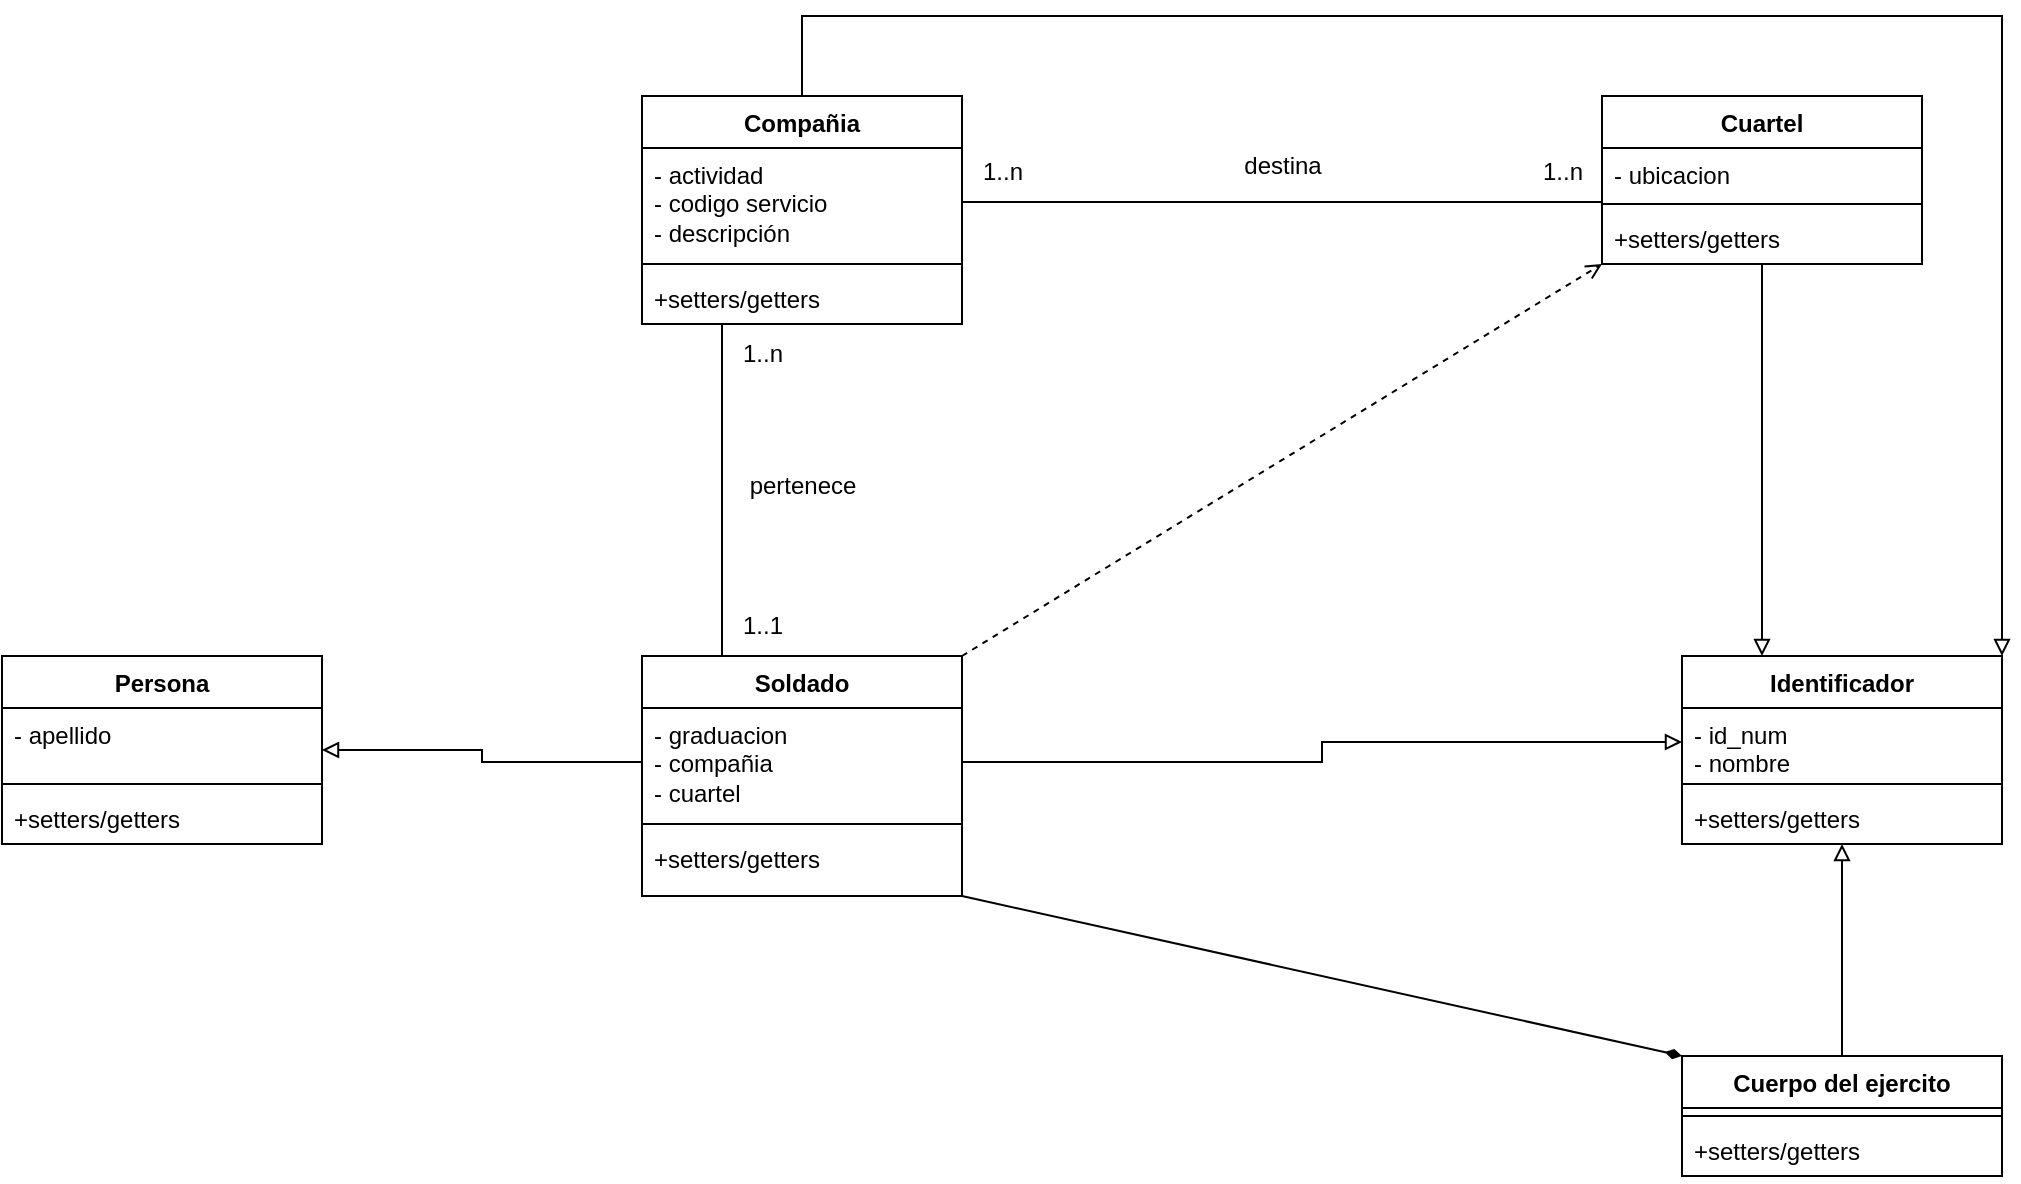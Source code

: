 <mxfile version="21.0.4" type="github">
  <diagram name="Página-1" id="h3SCFdqj6WeeeVc0fHT7">
    <mxGraphModel dx="1434" dy="1939" grid="1" gridSize="10" guides="1" tooltips="1" connect="1" arrows="1" fold="1" page="1" pageScale="1" pageWidth="827" pageHeight="1169" math="0" shadow="0">
      <root>
        <mxCell id="0" />
        <mxCell id="1" parent="0" />
        <mxCell id="9kdHL-EbLZPbwyTy0FWT-13" style="edgeStyle=orthogonalEdgeStyle;rounded=0;orthogonalLoop=1;jettySize=auto;html=1;exitX=1;exitY=0.5;exitDx=0;exitDy=0;entryX=0;entryY=0.5;entryDx=0;entryDy=0;endArrow=none;endFill=0;startArrow=block;startFill=0;" parent="1" source="9kdHL-EbLZPbwyTy0FWT-1" target="9kdHL-EbLZPbwyTy0FWT-6" edge="1">
          <mxGeometry relative="1" as="geometry" />
        </mxCell>
        <mxCell id="9kdHL-EbLZPbwyTy0FWT-1" value="Persona" style="swimlane;fontStyle=1;align=center;verticalAlign=top;childLayout=stackLayout;horizontal=1;startSize=26;horizontalStack=0;resizeParent=1;resizeParentMax=0;resizeLast=0;collapsible=1;marginBottom=0;whiteSpace=wrap;html=1;" parent="1" vertex="1">
          <mxGeometry x="280" y="40" width="160" height="94" as="geometry" />
        </mxCell>
        <mxCell id="9kdHL-EbLZPbwyTy0FWT-2" value="&lt;div&gt;- apellido&lt;/div&gt;" style="text;strokeColor=none;fillColor=none;align=left;verticalAlign=top;spacingLeft=4;spacingRight=4;overflow=hidden;rotatable=0;points=[[0,0.5],[1,0.5]];portConstraint=eastwest;whiteSpace=wrap;html=1;" parent="9kdHL-EbLZPbwyTy0FWT-1" vertex="1">
          <mxGeometry y="26" width="160" height="34" as="geometry" />
        </mxCell>
        <mxCell id="9kdHL-EbLZPbwyTy0FWT-3" value="" style="line;strokeWidth=1;fillColor=none;align=left;verticalAlign=middle;spacingTop=-1;spacingLeft=3;spacingRight=3;rotatable=0;labelPosition=right;points=[];portConstraint=eastwest;strokeColor=inherit;" parent="9kdHL-EbLZPbwyTy0FWT-1" vertex="1">
          <mxGeometry y="60" width="160" height="8" as="geometry" />
        </mxCell>
        <mxCell id="9kdHL-EbLZPbwyTy0FWT-4" value="+setters/getters" style="text;strokeColor=none;fillColor=none;align=left;verticalAlign=top;spacingLeft=4;spacingRight=4;overflow=hidden;rotatable=0;points=[[0,0.5],[1,0.5]];portConstraint=eastwest;whiteSpace=wrap;html=1;" parent="9kdHL-EbLZPbwyTy0FWT-1" vertex="1">
          <mxGeometry y="68" width="160" height="26" as="geometry" />
        </mxCell>
        <mxCell id="Rklyi9qJASwiVQysFKJC-1" style="edgeStyle=orthogonalEdgeStyle;rounded=0;orthogonalLoop=1;jettySize=auto;html=1;exitX=0.25;exitY=0;exitDx=0;exitDy=0;entryX=0.25;entryY=1;entryDx=0;entryDy=0;endArrow=none;endFill=0;" edge="1" parent="1" source="9kdHL-EbLZPbwyTy0FWT-5" target="9kdHL-EbLZPbwyTy0FWT-25">
          <mxGeometry relative="1" as="geometry" />
        </mxCell>
        <mxCell id="Rklyi9qJASwiVQysFKJC-4" style="rounded=0;orthogonalLoop=1;jettySize=auto;html=1;exitX=1;exitY=1;exitDx=0;exitDy=0;entryX=0;entryY=0;entryDx=0;entryDy=0;endArrow=diamondThin;endFill=1;" edge="1" parent="1" source="9kdHL-EbLZPbwyTy0FWT-5" target="9kdHL-EbLZPbwyTy0FWT-14">
          <mxGeometry relative="1" as="geometry" />
        </mxCell>
        <mxCell id="Rklyi9qJASwiVQysFKJC-15" style="rounded=0;orthogonalLoop=1;jettySize=auto;html=1;exitX=1;exitY=0;exitDx=0;exitDy=0;entryX=0;entryY=1;entryDx=0;entryDy=0;dashed=1;endArrow=open;endFill=0;" edge="1" parent="1" source="9kdHL-EbLZPbwyTy0FWT-5" target="9kdHL-EbLZPbwyTy0FWT-9">
          <mxGeometry relative="1" as="geometry" />
        </mxCell>
        <mxCell id="9kdHL-EbLZPbwyTy0FWT-5" value="Soldado" style="swimlane;fontStyle=1;align=center;verticalAlign=top;childLayout=stackLayout;horizontal=1;startSize=26;horizontalStack=0;resizeParent=1;resizeParentMax=0;resizeLast=0;collapsible=1;marginBottom=0;whiteSpace=wrap;html=1;" parent="1" vertex="1">
          <mxGeometry x="600" y="40" width="160" height="120" as="geometry" />
        </mxCell>
        <mxCell id="9kdHL-EbLZPbwyTy0FWT-6" value="&lt;div&gt;- graduacion&lt;br&gt;&lt;/div&gt;&lt;div&gt;- compañia&lt;br&gt;&lt;/div&gt;&lt;div&gt;- cuartel&lt;br&gt;&lt;/div&gt;" style="text;strokeColor=none;fillColor=none;align=left;verticalAlign=top;spacingLeft=4;spacingRight=4;overflow=hidden;rotatable=0;points=[[0,0.5],[1,0.5]];portConstraint=eastwest;whiteSpace=wrap;html=1;" parent="9kdHL-EbLZPbwyTy0FWT-5" vertex="1">
          <mxGeometry y="26" width="160" height="54" as="geometry" />
        </mxCell>
        <mxCell id="9kdHL-EbLZPbwyTy0FWT-7" value="" style="line;strokeWidth=1;fillColor=none;align=left;verticalAlign=middle;spacingTop=-1;spacingLeft=3;spacingRight=3;rotatable=0;labelPosition=right;points=[];portConstraint=eastwest;strokeColor=inherit;" parent="9kdHL-EbLZPbwyTy0FWT-5" vertex="1">
          <mxGeometry y="80" width="160" height="8" as="geometry" />
        </mxCell>
        <mxCell id="9kdHL-EbLZPbwyTy0FWT-8" value="+setters/getters" style="text;strokeColor=none;fillColor=none;align=left;verticalAlign=top;spacingLeft=4;spacingRight=4;overflow=hidden;rotatable=0;points=[[0,0.5],[1,0.5]];portConstraint=eastwest;whiteSpace=wrap;html=1;" parent="9kdHL-EbLZPbwyTy0FWT-5" vertex="1">
          <mxGeometry y="88" width="160" height="32" as="geometry" />
        </mxCell>
        <mxCell id="Rklyi9qJASwiVQysFKJC-3" style="edgeStyle=orthogonalEdgeStyle;rounded=0;orthogonalLoop=1;jettySize=auto;html=1;entryX=0.25;entryY=0;entryDx=0;entryDy=0;endArrow=block;endFill=0;" edge="1" parent="1" source="9kdHL-EbLZPbwyTy0FWT-9" target="9kdHL-EbLZPbwyTy0FWT-18">
          <mxGeometry relative="1" as="geometry" />
        </mxCell>
        <mxCell id="9kdHL-EbLZPbwyTy0FWT-9" value="Cuartel" style="swimlane;fontStyle=1;align=center;verticalAlign=top;childLayout=stackLayout;horizontal=1;startSize=26;horizontalStack=0;resizeParent=1;resizeParentMax=0;resizeLast=0;collapsible=1;marginBottom=0;whiteSpace=wrap;html=1;" parent="1" vertex="1">
          <mxGeometry x="1080" y="-240" width="160" height="84" as="geometry" />
        </mxCell>
        <mxCell id="9kdHL-EbLZPbwyTy0FWT-10" value="&lt;div&gt;- ubicacion&lt;br&gt;&lt;/div&gt;" style="text;strokeColor=none;fillColor=none;align=left;verticalAlign=top;spacingLeft=4;spacingRight=4;overflow=hidden;rotatable=0;points=[[0,0.5],[1,0.5]];portConstraint=eastwest;whiteSpace=wrap;html=1;" parent="9kdHL-EbLZPbwyTy0FWT-9" vertex="1">
          <mxGeometry y="26" width="160" height="24" as="geometry" />
        </mxCell>
        <mxCell id="9kdHL-EbLZPbwyTy0FWT-11" value="" style="line;strokeWidth=1;fillColor=none;align=left;verticalAlign=middle;spacingTop=-1;spacingLeft=3;spacingRight=3;rotatable=0;labelPosition=right;points=[];portConstraint=eastwest;strokeColor=inherit;" parent="9kdHL-EbLZPbwyTy0FWT-9" vertex="1">
          <mxGeometry y="50" width="160" height="8" as="geometry" />
        </mxCell>
        <mxCell id="9kdHL-EbLZPbwyTy0FWT-12" value="+setters/getters" style="text;strokeColor=none;fillColor=none;align=left;verticalAlign=top;spacingLeft=4;spacingRight=4;overflow=hidden;rotatable=0;points=[[0,0.5],[1,0.5]];portConstraint=eastwest;whiteSpace=wrap;html=1;" parent="9kdHL-EbLZPbwyTy0FWT-9" vertex="1">
          <mxGeometry y="58" width="160" height="26" as="geometry" />
        </mxCell>
        <mxCell id="9kdHL-EbLZPbwyTy0FWT-24" style="edgeStyle=orthogonalEdgeStyle;rounded=0;orthogonalLoop=1;jettySize=auto;html=1;exitX=0.5;exitY=0;exitDx=0;exitDy=0;endArrow=block;endFill=0;" parent="1" source="9kdHL-EbLZPbwyTy0FWT-14" target="9kdHL-EbLZPbwyTy0FWT-18" edge="1">
          <mxGeometry relative="1" as="geometry">
            <mxPoint x="1200" y="140" as="targetPoint" />
          </mxGeometry>
        </mxCell>
        <mxCell id="9kdHL-EbLZPbwyTy0FWT-14" value="Cuerpo del ejercito" style="swimlane;fontStyle=1;align=center;verticalAlign=top;childLayout=stackLayout;horizontal=1;startSize=26;horizontalStack=0;resizeParent=1;resizeParentMax=0;resizeLast=0;collapsible=1;marginBottom=0;whiteSpace=wrap;html=1;" parent="1" vertex="1">
          <mxGeometry x="1120" y="240" width="160" height="60" as="geometry" />
        </mxCell>
        <mxCell id="9kdHL-EbLZPbwyTy0FWT-16" value="" style="line;strokeWidth=1;fillColor=none;align=left;verticalAlign=middle;spacingTop=-1;spacingLeft=3;spacingRight=3;rotatable=0;labelPosition=right;points=[];portConstraint=eastwest;strokeColor=inherit;" parent="9kdHL-EbLZPbwyTy0FWT-14" vertex="1">
          <mxGeometry y="26" width="160" height="8" as="geometry" />
        </mxCell>
        <mxCell id="9kdHL-EbLZPbwyTy0FWT-17" value="+setters/getters" style="text;strokeColor=none;fillColor=none;align=left;verticalAlign=top;spacingLeft=4;spacingRight=4;overflow=hidden;rotatable=0;points=[[0,0.5],[1,0.5]];portConstraint=eastwest;whiteSpace=wrap;html=1;" parent="9kdHL-EbLZPbwyTy0FWT-14" vertex="1">
          <mxGeometry y="34" width="160" height="26" as="geometry" />
        </mxCell>
        <mxCell id="9kdHL-EbLZPbwyTy0FWT-18" value="Identificador" style="swimlane;fontStyle=1;align=center;verticalAlign=top;childLayout=stackLayout;horizontal=1;startSize=26;horizontalStack=0;resizeParent=1;resizeParentMax=0;resizeLast=0;collapsible=1;marginBottom=0;whiteSpace=wrap;html=1;" parent="1" vertex="1">
          <mxGeometry x="1120" y="40" width="160" height="94" as="geometry" />
        </mxCell>
        <mxCell id="9kdHL-EbLZPbwyTy0FWT-19" value="&lt;div&gt;- id_num&lt;br&gt;&lt;/div&gt;&lt;div&gt;- nombre&lt;/div&gt;" style="text;strokeColor=none;fillColor=none;align=left;verticalAlign=top;spacingLeft=4;spacingRight=4;overflow=hidden;rotatable=0;points=[[0,0.5],[1,0.5]];portConstraint=eastwest;whiteSpace=wrap;html=1;" parent="9kdHL-EbLZPbwyTy0FWT-18" vertex="1">
          <mxGeometry y="26" width="160" height="34" as="geometry" />
        </mxCell>
        <mxCell id="9kdHL-EbLZPbwyTy0FWT-20" value="" style="line;strokeWidth=1;fillColor=none;align=left;verticalAlign=middle;spacingTop=-1;spacingLeft=3;spacingRight=3;rotatable=0;labelPosition=right;points=[];portConstraint=eastwest;strokeColor=inherit;" parent="9kdHL-EbLZPbwyTy0FWT-18" vertex="1">
          <mxGeometry y="60" width="160" height="8" as="geometry" />
        </mxCell>
        <mxCell id="9kdHL-EbLZPbwyTy0FWT-21" value="+setters/getters" style="text;strokeColor=none;fillColor=none;align=left;verticalAlign=top;spacingLeft=4;spacingRight=4;overflow=hidden;rotatable=0;points=[[0,0.5],[1,0.5]];portConstraint=eastwest;whiteSpace=wrap;html=1;" parent="9kdHL-EbLZPbwyTy0FWT-18" vertex="1">
          <mxGeometry y="68" width="160" height="26" as="geometry" />
        </mxCell>
        <mxCell id="9kdHL-EbLZPbwyTy0FWT-22" style="edgeStyle=orthogonalEdgeStyle;rounded=0;orthogonalLoop=1;jettySize=auto;html=1;exitX=1;exitY=0.5;exitDx=0;exitDy=0;entryX=0;entryY=0.5;entryDx=0;entryDy=0;endArrow=block;endFill=0;" parent="1" source="9kdHL-EbLZPbwyTy0FWT-6" target="9kdHL-EbLZPbwyTy0FWT-19" edge="1">
          <mxGeometry relative="1" as="geometry" />
        </mxCell>
        <mxCell id="9kdHL-EbLZPbwyTy0FWT-29" style="edgeStyle=orthogonalEdgeStyle;rounded=0;orthogonalLoop=1;jettySize=auto;html=1;exitX=0.5;exitY=0;exitDx=0;exitDy=0;entryX=1;entryY=0;entryDx=0;entryDy=0;endArrow=block;endFill=0;" parent="1" source="9kdHL-EbLZPbwyTy0FWT-25" target="9kdHL-EbLZPbwyTy0FWT-18" edge="1">
          <mxGeometry relative="1" as="geometry">
            <Array as="points">
              <mxPoint x="680" y="-280" />
              <mxPoint x="1280" y="-280" />
            </Array>
          </mxGeometry>
        </mxCell>
        <mxCell id="9kdHL-EbLZPbwyTy0FWT-25" value="Compañia" style="swimlane;fontStyle=1;align=center;verticalAlign=top;childLayout=stackLayout;horizontal=1;startSize=26;horizontalStack=0;resizeParent=1;resizeParentMax=0;resizeLast=0;collapsible=1;marginBottom=0;whiteSpace=wrap;html=1;" parent="1" vertex="1">
          <mxGeometry x="600" y="-240" width="160" height="114" as="geometry" />
        </mxCell>
        <mxCell id="9kdHL-EbLZPbwyTy0FWT-26" value="&lt;div&gt;- actividad&lt;/div&gt;&lt;div&gt;- codigo servicio&lt;br&gt;&lt;/div&gt;&lt;div&gt;- descripción&lt;br&gt;&lt;/div&gt;" style="text;strokeColor=none;fillColor=none;align=left;verticalAlign=top;spacingLeft=4;spacingRight=4;overflow=hidden;rotatable=0;points=[[0,0.5],[1,0.5]];portConstraint=eastwest;whiteSpace=wrap;html=1;" parent="9kdHL-EbLZPbwyTy0FWT-25" vertex="1">
          <mxGeometry y="26" width="160" height="54" as="geometry" />
        </mxCell>
        <mxCell id="9kdHL-EbLZPbwyTy0FWT-27" value="" style="line;strokeWidth=1;fillColor=none;align=left;verticalAlign=middle;spacingTop=-1;spacingLeft=3;spacingRight=3;rotatable=0;labelPosition=right;points=[];portConstraint=eastwest;strokeColor=inherit;" parent="9kdHL-EbLZPbwyTy0FWT-25" vertex="1">
          <mxGeometry y="80" width="160" height="8" as="geometry" />
        </mxCell>
        <mxCell id="9kdHL-EbLZPbwyTy0FWT-28" value="+setters/getters" style="text;strokeColor=none;fillColor=none;align=left;verticalAlign=top;spacingLeft=4;spacingRight=4;overflow=hidden;rotatable=0;points=[[0,0.5],[1,0.5]];portConstraint=eastwest;whiteSpace=wrap;html=1;" parent="9kdHL-EbLZPbwyTy0FWT-25" vertex="1">
          <mxGeometry y="88" width="160" height="26" as="geometry" />
        </mxCell>
        <mxCell id="Rklyi9qJASwiVQysFKJC-5" style="edgeStyle=orthogonalEdgeStyle;rounded=0;orthogonalLoop=1;jettySize=auto;html=1;exitX=1;exitY=0.5;exitDx=0;exitDy=0;entryX=0;entryY=0.375;entryDx=0;entryDy=0;entryPerimeter=0;endArrow=none;endFill=0;" edge="1" parent="1" source="9kdHL-EbLZPbwyTy0FWT-26" target="9kdHL-EbLZPbwyTy0FWT-11">
          <mxGeometry relative="1" as="geometry" />
        </mxCell>
        <mxCell id="Rklyi9qJASwiVQysFKJC-6" value="destina" style="text;html=1;align=center;verticalAlign=middle;resizable=0;points=[];autosize=1;strokeColor=none;fillColor=none;" vertex="1" parent="1">
          <mxGeometry x="890" y="-220" width="60" height="30" as="geometry" />
        </mxCell>
        <mxCell id="Rklyi9qJASwiVQysFKJC-7" value="pertenece" style="text;html=1;align=center;verticalAlign=middle;resizable=0;points=[];autosize=1;strokeColor=none;fillColor=none;" vertex="1" parent="1">
          <mxGeometry x="640" y="-60" width="80" height="30" as="geometry" />
        </mxCell>
        <mxCell id="Rklyi9qJASwiVQysFKJC-8" value="1..1" style="text;html=1;align=center;verticalAlign=middle;resizable=0;points=[];autosize=1;strokeColor=none;fillColor=none;" vertex="1" parent="1">
          <mxGeometry x="640" y="10" width="40" height="30" as="geometry" />
        </mxCell>
        <mxCell id="Rklyi9qJASwiVQysFKJC-9" value="1..n" style="text;html=1;align=center;verticalAlign=middle;resizable=0;points=[];autosize=1;strokeColor=none;fillColor=none;" vertex="1" parent="1">
          <mxGeometry x="640" y="-126" width="40" height="30" as="geometry" />
        </mxCell>
        <mxCell id="Rklyi9qJASwiVQysFKJC-10" value="1..n" style="text;html=1;align=center;verticalAlign=middle;resizable=0;points=[];autosize=1;strokeColor=none;fillColor=none;" vertex="1" parent="1">
          <mxGeometry x="760" y="-217" width="40" height="30" as="geometry" />
        </mxCell>
        <mxCell id="Rklyi9qJASwiVQysFKJC-11" value="1..n" style="text;html=1;align=center;verticalAlign=middle;resizable=0;points=[];autosize=1;strokeColor=none;fillColor=none;" vertex="1" parent="1">
          <mxGeometry x="1040" y="-217" width="40" height="30" as="geometry" />
        </mxCell>
      </root>
    </mxGraphModel>
  </diagram>
</mxfile>

